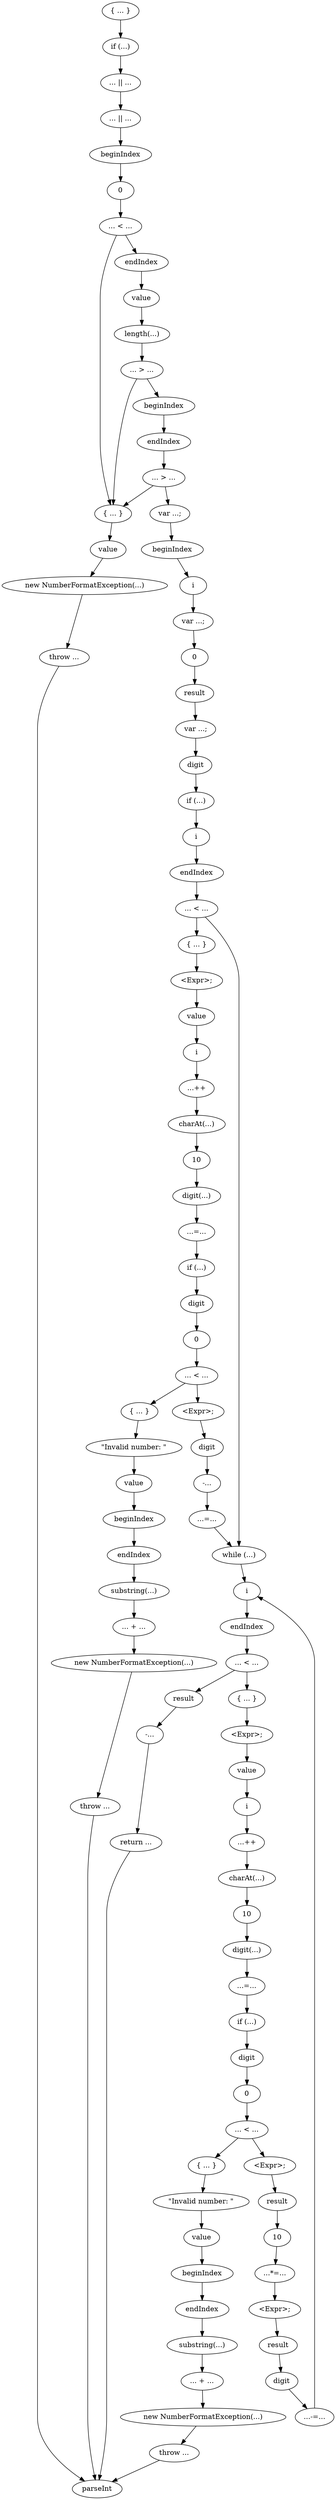 digraph {
  compound=true;
  0[label="{ ... }"; ];
  1[label="if (...)"; ];
  2[label="... || ..."; ];
  3[label="var ...;"; ];
  4[label="beginIndex"; ];
  5[label="i"; ];
  6[label="var ...;"; ];
  7[label="0"; ];
  8[label="result"; ];
  9[label="var ...;"; ];
  10[label="digit"; ];
  11[label="if (...)"; ];
  12[label="i"; ];
  13[label="while (...)"; ];
  14[label="i"; ];
  15[label="return ..."; ];
  16[label="parseInt"; ];
  17[label="... || ..."; ];
  18[label="{ ... }"; ];
  19[label="value"; ];
  20[label="beginIndex"; ];
  21[label="... > ..."; ];
  22[label="... < ..."; ];
  23[label="endIndex"; ];
  24[label="... > ..."; ];
  25[label="beginIndex"; ];
  26[label="0"; ];
  27[label="value"; ];
  28[label="length(...)"; ];
  29[label="endIndex"; ];
  30[label="throw ..."; ];
  31[label="new NumberFormatException(...)"; ];
  32[label="... < ..."; ];
  33[label="{ ... }"; ];
  34[label="<Expr>;"; ];
  35[label="endIndex"; ];
  36[label="value"; ];
  37[label="if (...)"; ];
  38[label="digit"; ];
  39[label="<Expr>;"; ];
  40[label="digit"; ];
  41[label="...=..."; ];
  42[label="digit(...)"; ];
  43[label="charAt(...)"; ];
  44[label="10"; ];
  45[label="i"; ];
  46[label="...++"; ];
  47[label="... < ..."; ];
  48[label="{ ... }"; ];
  49[label="\"Invalid number: \""; ];
  50[label="0"; ];
  51[label="throw ..."; ];
  52[label="new NumberFormatException(...)"; ];
  53[label="... + ..."; ];
  54[label="value"; ];
  55[label="substring(...)"; ];
  56[label="beginIndex"; ];
  57[label="endIndex"; ];
  58[label="...=..."; ];
  59[label="-..."; ];
  60[label="... < ..."; ];
  61[label="{ ... }"; ];
  62[label="result"; ];
  63[label="<Expr>;"; ];
  64[label="endIndex"; ];
  65[label="value"; ];
  66[label="if (...)"; ];
  67[label="digit"; ];
  68[label="<Expr>;"; ];
  69[label="result"; ];
  70[label="<Expr>;"; ];
  71[label="result"; ];
  72[label="...=..."; ];
  73[label="digit(...)"; ];
  74[label="charAt(...)"; ];
  75[label="10"; ];
  76[label="i"; ];
  77[label="...++"; ];
  78[label="... < ..."; ];
  79[label="{ ... }"; ];
  80[label="\"Invalid number: \""; ];
  81[label="0"; ];
  82[label="throw ..."; ];
  83[label="new NumberFormatException(...)"; ];
  84[label="... + ..."; ];
  85[label="value"; ];
  86[label="substring(...)"; ];
  87[label="beginIndex"; ];
  88[label="endIndex"; ];
  89[label="...*=..."; ];
  90[label="10"; ];
  91[label="...-=..."; ];
  92[label="digit"; ];
  93[label="-..."; ];
  0 -> 1[];
  1 -> 2[];
  2 -> 17[];
  3 -> 4[];
  4 -> 5[];
  5 -> 6[];
  6 -> 7[];
  7 -> 8[];
  8 -> 9[];
  9 -> 10[];
  10 -> 11[];
  11 -> 12[];
  12 -> 35[];
  13 -> 14[];
  14 -> 64[];
  15 -> 16[];
  17 -> 20[];
  18 -> 19[];
  19 -> 31[];
  20 -> 26[];
  21 -> 3[];
  21 -> 18[];
  22 -> 18[];
  22 -> 23[];
  23 -> 27[];
  24 -> 18[];
  24 -> 25[];
  25 -> 29[];
  26 -> 22[];
  27 -> 28[];
  28 -> 24[];
  29 -> 21[];
  30 -> 16[];
  31 -> 30[];
  32 -> 13[];
  32 -> 33[];
  33 -> 34[];
  34 -> 36[];
  35 -> 32[];
  36 -> 45[];
  37 -> 38[];
  38 -> 50[];
  39 -> 40[];
  40 -> 59[];
  41 -> 37[];
  42 -> 41[];
  43 -> 44[];
  44 -> 42[];
  45 -> 46[];
  46 -> 43[];
  47 -> 39[];
  47 -> 48[];
  48 -> 49[];
  49 -> 54[];
  50 -> 47[];
  51 -> 16[];
  52 -> 51[];
  53 -> 52[];
  54 -> 56[];
  55 -> 53[];
  56 -> 57[];
  57 -> 55[];
  58 -> 13[];
  59 -> 58[];
  60 -> 61[];
  60 -> 62[];
  61 -> 63[];
  62 -> 93[];
  63 -> 65[];
  64 -> 60[];
  65 -> 76[];
  66 -> 67[];
  67 -> 81[];
  68 -> 69[];
  69 -> 90[];
  70 -> 71[];
  71 -> 92[];
  72 -> 66[];
  73 -> 72[];
  74 -> 75[];
  75 -> 73[];
  76 -> 77[];
  77 -> 74[];
  78 -> 68[];
  78 -> 79[];
  79 -> 80[];
  80 -> 85[];
  81 -> 78[];
  82 -> 16[];
  83 -> 82[];
  84 -> 83[];
  85 -> 87[];
  86 -> 84[];
  87 -> 88[];
  88 -> 86[];
  89 -> 70[];
  90 -> 89[];
  91 -> 14[];
  92 -> 91[];
  93 -> 15[];
}
